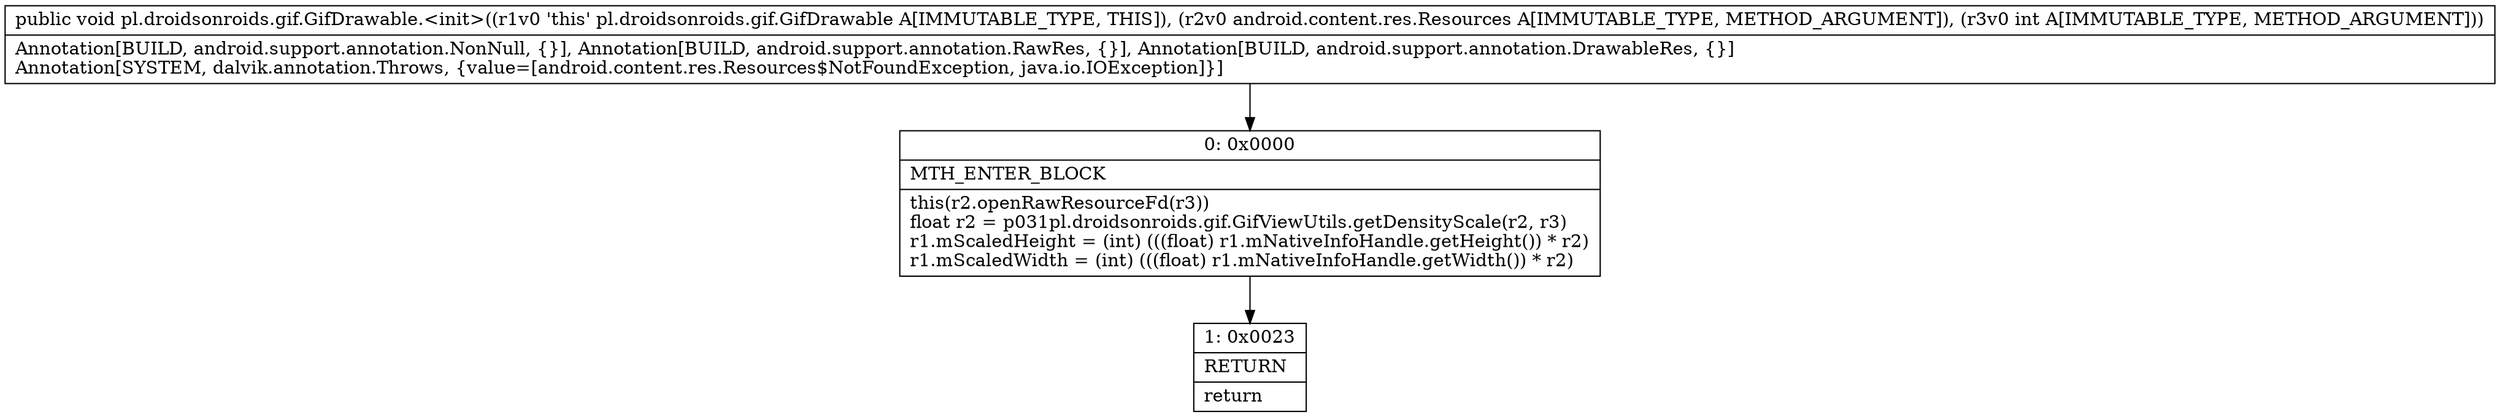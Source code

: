 digraph "CFG forpl.droidsonroids.gif.GifDrawable.\<init\>(Landroid\/content\/res\/Resources;I)V" {
Node_0 [shape=record,label="{0\:\ 0x0000|MTH_ENTER_BLOCK\l|this(r2.openRawResourceFd(r3))\lfloat r2 = p031pl.droidsonroids.gif.GifViewUtils.getDensityScale(r2, r3)\lr1.mScaledHeight = (int) (((float) r1.mNativeInfoHandle.getHeight()) * r2)\lr1.mScaledWidth = (int) (((float) r1.mNativeInfoHandle.getWidth()) * r2)\l}"];
Node_1 [shape=record,label="{1\:\ 0x0023|RETURN\l|return\l}"];
MethodNode[shape=record,label="{public void pl.droidsonroids.gif.GifDrawable.\<init\>((r1v0 'this' pl.droidsonroids.gif.GifDrawable A[IMMUTABLE_TYPE, THIS]), (r2v0 android.content.res.Resources A[IMMUTABLE_TYPE, METHOD_ARGUMENT]), (r3v0 int A[IMMUTABLE_TYPE, METHOD_ARGUMENT]))  | Annotation[BUILD, android.support.annotation.NonNull, \{\}], Annotation[BUILD, android.support.annotation.RawRes, \{\}], Annotation[BUILD, android.support.annotation.DrawableRes, \{\}]\lAnnotation[SYSTEM, dalvik.annotation.Throws, \{value=[android.content.res.Resources$NotFoundException, java.io.IOException]\}]\l}"];
MethodNode -> Node_0;
Node_0 -> Node_1;
}

